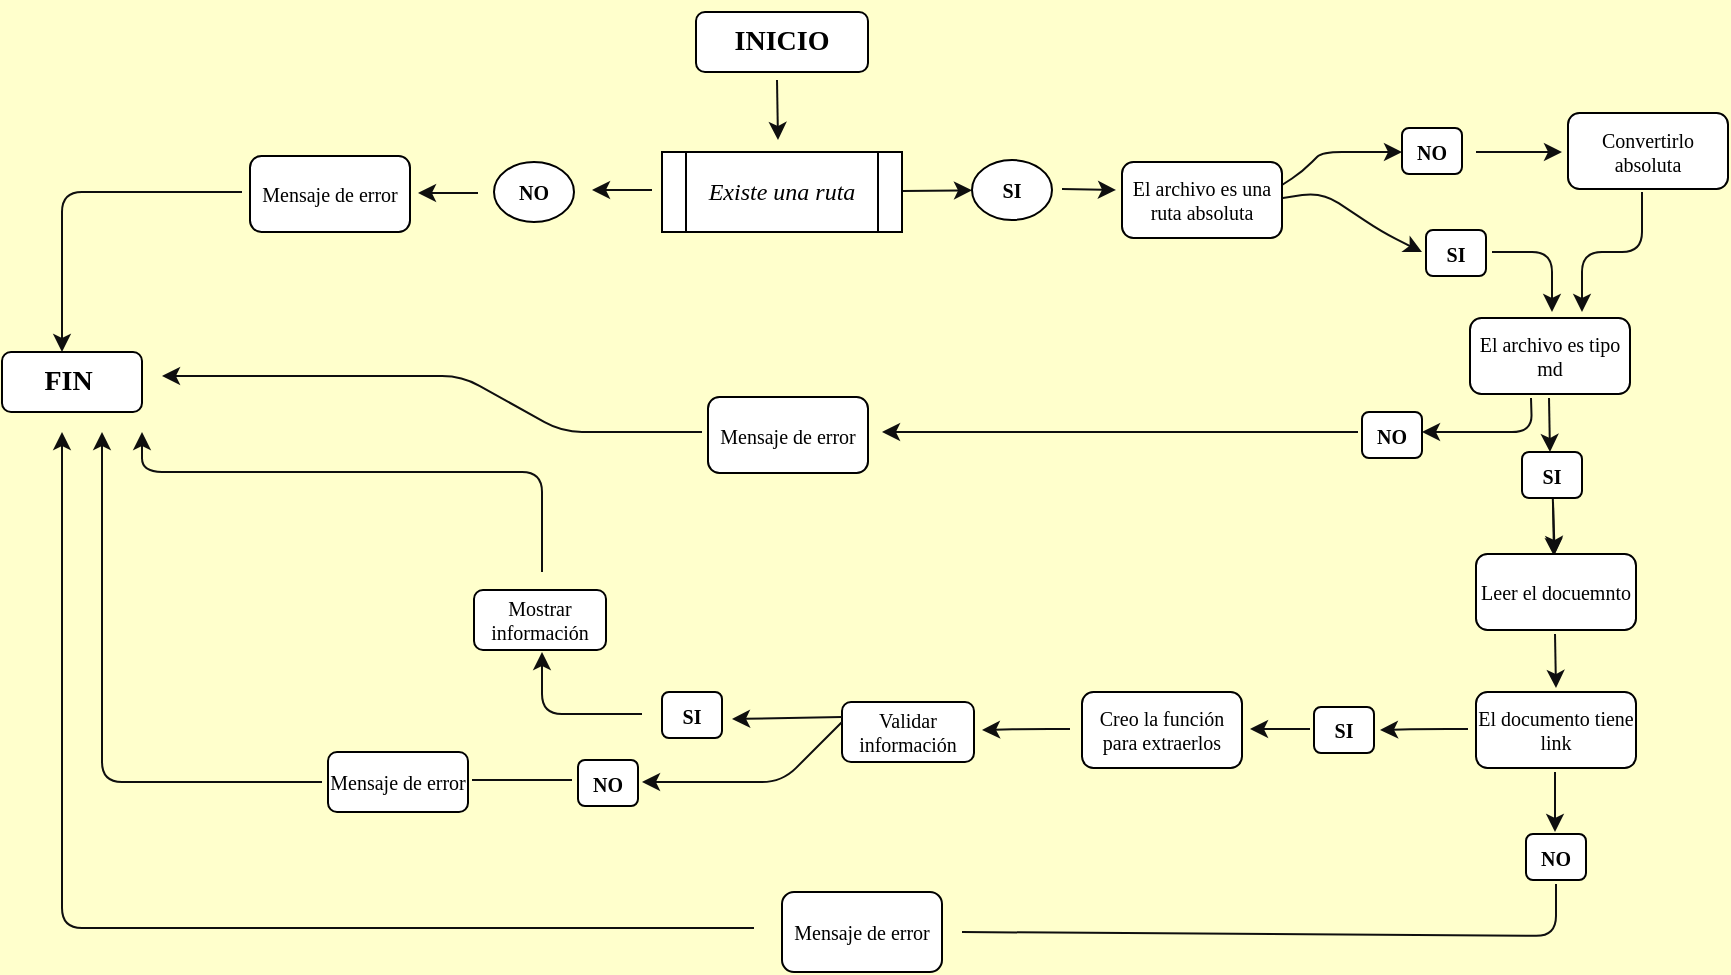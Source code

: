 <mxfile>
    <diagram id="oIsWj-4VGwIDTzhayDQJ" name="Página-1">
        <mxGraphModel dx="900" dy="475" grid="1" gridSize="10" guides="1" tooltips="1" connect="1" arrows="1" fold="1" page="1" pageScale="1" pageWidth="827" pageHeight="1169" background="#FFFFCC" math="0" shadow="0">
            <root>
                <mxCell id="0"/>
                <mxCell id="1" parent="0"/>
                <mxCell id="5" value="&lt;pre&gt;&lt;font face=&quot;Times New Roman&quot;&gt;&lt;span style=&quot;font-size: 14px;&quot;&gt;&lt;b&gt;INICIO&lt;/b&gt;&lt;/span&gt;&lt;/font&gt;&lt;/pre&gt;" style="rounded=1;whiteSpace=wrap;html=1;" vertex="1" parent="1">
                    <mxGeometry x="357" y="10" width="86" height="30" as="geometry"/>
                </mxCell>
                <mxCell id="7" value="" style="endArrow=classic;html=1;fontFamily=Comic Sans MS;fontSize=14;strokeColor=#0F0F0F;" edge="1" parent="1">
                    <mxGeometry width="50" height="50" relative="1" as="geometry">
                        <mxPoint x="397.5" y="44" as="sourcePoint"/>
                        <mxPoint x="398" y="74" as="targetPoint"/>
                    </mxGeometry>
                </mxCell>
                <mxCell id="16" value="" style="edgeStyle=none;html=1;strokeColor=#0F0F0F;fontFamily=Comic Sans MS;fontSize=14;" edge="1" parent="1">
                    <mxGeometry relative="1" as="geometry">
                        <mxPoint x="335" y="99" as="sourcePoint"/>
                        <mxPoint x="305" y="99" as="targetPoint"/>
                    </mxGeometry>
                </mxCell>
                <mxCell id="29" value="" style="edgeStyle=none;html=1;strokeColor=#0F0F0F;fontFamily=Comic Sans MS;fontSize=12;" edge="1" parent="1" source="8" target="11">
                    <mxGeometry relative="1" as="geometry"/>
                </mxCell>
                <mxCell id="8" value="&lt;i&gt;&lt;font style=&quot;font-size: 12px;&quot;&gt;Existe una ruta&lt;/font&gt;&lt;/i&gt;" style="shape=process;whiteSpace=wrap;html=1;backgroundOutline=1;fontFamily=Comic Sans MS;fontSize=14;" vertex="1" parent="1">
                    <mxGeometry x="340" y="80" width="120" height="40" as="geometry"/>
                </mxCell>
                <mxCell id="9" value="" style="endArrow=classic;html=1;strokeColor=#0F0F0F;fontFamily=Comic Sans MS;fontSize=14;" edge="1" parent="1">
                    <mxGeometry width="50" height="50" relative="1" as="geometry">
                        <mxPoint x="540" y="98.5" as="sourcePoint"/>
                        <mxPoint x="567" y="99" as="targetPoint"/>
                    </mxGeometry>
                </mxCell>
                <mxCell id="11" value="&lt;b&gt;&lt;font style=&quot;font-size: 10px;&quot;&gt;SI&lt;/font&gt;&lt;/b&gt;" style="ellipse;whiteSpace=wrap;html=1;fontFamily=Comic Sans MS;fontSize=14;" vertex="1" parent="1">
                    <mxGeometry x="495" y="84" width="40" height="30" as="geometry"/>
                </mxCell>
                <mxCell id="17" value="&lt;b&gt;&lt;font style=&quot;font-size: 10px;&quot;&gt;NO&lt;/font&gt;&lt;/b&gt;" style="ellipse;whiteSpace=wrap;html=1;fontFamily=Comic Sans MS;fontSize=14;" vertex="1" parent="1">
                    <mxGeometry x="256" y="85" width="40" height="30" as="geometry"/>
                </mxCell>
                <mxCell id="21" value="" style="edgeStyle=none;html=1;strokeColor=#0F0F0F;fontFamily=Comic Sans MS;fontSize=14;" edge="1" parent="1">
                    <mxGeometry relative="1" as="geometry">
                        <mxPoint x="248" y="100.5" as="sourcePoint"/>
                        <mxPoint x="218" y="100.5" as="targetPoint"/>
                    </mxGeometry>
                </mxCell>
                <mxCell id="25" value="" style="endArrow=classic;html=1;strokeColor=#0F0F0F;fontFamily=Comic Sans MS;fontSize=10;" edge="1" parent="1">
                    <mxGeometry width="50" height="50" relative="1" as="geometry">
                        <mxPoint x="130" y="100" as="sourcePoint"/>
                        <mxPoint x="40" y="180" as="targetPoint"/>
                        <Array as="points">
                            <mxPoint x="40" y="100"/>
                        </Array>
                    </mxGeometry>
                </mxCell>
                <mxCell id="33" value="" style="endArrow=classic;html=1;strokeColor=#0F0F0F;fontFamily=Comic Sans MS;fontSize=12;" edge="1" parent="1">
                    <mxGeometry width="50" height="50" relative="1" as="geometry">
                        <mxPoint x="650" y="96.5" as="sourcePoint"/>
                        <mxPoint x="710" y="80" as="targetPoint"/>
                        <Array as="points">
                            <mxPoint x="660" y="90"/>
                            <mxPoint x="670" y="80"/>
                        </Array>
                    </mxGeometry>
                </mxCell>
                <mxCell id="35" value="&lt;b&gt;&lt;font style=&quot;font-size: 10px;&quot;&gt;NO&lt;/font&gt;&lt;/b&gt;" style="rounded=1;whiteSpace=wrap;html=1;fontFamily=Comic Sans MS;fontSize=12;align=center;" vertex="1" parent="1">
                    <mxGeometry x="710" y="68" width="30" height="23" as="geometry"/>
                </mxCell>
                <mxCell id="37" value="" style="endArrow=classic;html=1;strokeColor=#0F0F0F;fontFamily=Comic Sans MS;fontSize=10;" edge="1" parent="1">
                    <mxGeometry width="50" height="50" relative="1" as="geometry">
                        <mxPoint x="747" y="80" as="sourcePoint"/>
                        <mxPoint x="790" y="80" as="targetPoint"/>
                    </mxGeometry>
                </mxCell>
                <mxCell id="40" value="" style="endArrow=classic;html=1;strokeColor=#0F0F0F;fontFamily=Comic Sans MS;fontSize=10;" edge="1" parent="1">
                    <mxGeometry width="50" height="50" relative="1" as="geometry">
                        <mxPoint x="644" y="104" as="sourcePoint"/>
                        <mxPoint x="720" y="130" as="targetPoint"/>
                        <Array as="points">
                            <mxPoint x="670" y="100"/>
                            <mxPoint x="700" y="120"/>
                        </Array>
                    </mxGeometry>
                </mxCell>
                <mxCell id="44" value="" style="endArrow=classic;html=1;strokeColor=#0F0F0F;fontFamily=Comic Sans MS;fontSize=10;" edge="1" parent="1">
                    <mxGeometry width="50" height="50" relative="1" as="geometry">
                        <mxPoint x="755" y="130" as="sourcePoint"/>
                        <mxPoint x="785" y="160" as="targetPoint"/>
                        <Array as="points">
                            <mxPoint x="785" y="130"/>
                        </Array>
                    </mxGeometry>
                </mxCell>
                <mxCell id="45" value="El archivo es tipo md" style="rounded=1;whiteSpace=wrap;html=1;fontFamily=Comic Sans MS;fontSize=10;align=center;" vertex="1" parent="1">
                    <mxGeometry x="744" y="163" width="80" height="38" as="geometry"/>
                </mxCell>
                <mxCell id="47" value="El archivo es una ruta absoluta" style="rounded=1;whiteSpace=wrap;html=1;fontFamily=Comic Sans MS;fontSize=10;align=center;" vertex="1" parent="1">
                    <mxGeometry x="570" y="85" width="80" height="38" as="geometry"/>
                </mxCell>
                <mxCell id="49" value="Mensaje de error" style="rounded=1;whiteSpace=wrap;html=1;fontFamily=Comic Sans MS;fontSize=10;align=center;" vertex="1" parent="1">
                    <mxGeometry x="134" y="82" width="80" height="38" as="geometry"/>
                </mxCell>
                <mxCell id="51" value="&lt;div style=&quot;text-align: justify;&quot;&gt;&lt;b style=&quot;background-color: initial;&quot;&gt;&lt;font style=&quot;font-size: 14px;&quot;&gt;FIN&amp;nbsp;&lt;/font&gt;&lt;/b&gt;&lt;/div&gt;" style="rounded=1;whiteSpace=wrap;html=1;fontFamily=Comic Sans MS;fontSize=10;align=center;" vertex="1" parent="1">
                    <mxGeometry x="10" y="180" width="70" height="30" as="geometry"/>
                </mxCell>
                <mxCell id="52" value="&lt;b&gt;&lt;font style=&quot;font-size: 10px;&quot;&gt;SI&lt;/font&gt;&lt;/b&gt;" style="rounded=1;whiteSpace=wrap;html=1;fontFamily=Comic Sans MS;fontSize=12;align=center;" vertex="1" parent="1">
                    <mxGeometry x="722" y="119" width="30" height="23" as="geometry"/>
                </mxCell>
                <mxCell id="53" value="" style="endArrow=classic;html=1;strokeColor=#0F0F0F;fontFamily=Comic Sans MS;fontSize=14;" edge="1" parent="1">
                    <mxGeometry width="50" height="50" relative="1" as="geometry">
                        <mxPoint x="783.5" y="203" as="sourcePoint"/>
                        <mxPoint x="784" y="230" as="targetPoint"/>
                    </mxGeometry>
                </mxCell>
                <mxCell id="67" value="" style="edgeStyle=none;html=1;strokeColor=#0F0F0F;fontFamily=Comic Sans MS;fontSize=14;" edge="1" parent="1" source="54" target="58">
                    <mxGeometry relative="1" as="geometry"/>
                </mxCell>
                <mxCell id="54" value="&lt;b&gt;&lt;font style=&quot;font-size: 10px;&quot;&gt;SI&lt;/font&gt;&lt;/b&gt;" style="rounded=1;whiteSpace=wrap;html=1;fontFamily=Comic Sans MS;fontSize=12;align=center;" vertex="1" parent="1">
                    <mxGeometry x="770" y="230" width="30" height="23" as="geometry"/>
                </mxCell>
                <mxCell id="55" value="" style="endArrow=classic;html=1;strokeColor=#0F0F0F;fontFamily=Comic Sans MS;fontSize=14;" edge="1" parent="1">
                    <mxGeometry width="50" height="50" relative="1" as="geometry">
                        <mxPoint x="785.5" y="255" as="sourcePoint"/>
                        <mxPoint x="786" y="282" as="targetPoint"/>
                    </mxGeometry>
                </mxCell>
                <mxCell id="56" value="Convertirlo absoluta" style="rounded=1;whiteSpace=wrap;html=1;fontFamily=Comic Sans MS;fontSize=10;align=center;" vertex="1" parent="1">
                    <mxGeometry x="793" y="60.5" width="80" height="38" as="geometry"/>
                </mxCell>
                <mxCell id="58" value="Leer el docuemnto" style="rounded=1;whiteSpace=wrap;html=1;fontFamily=Comic Sans MS;fontSize=10;align=center;" vertex="1" parent="1">
                    <mxGeometry x="747" y="281" width="80" height="38" as="geometry"/>
                </mxCell>
                <mxCell id="61" value="" style="endArrow=classic;html=1;strokeColor=#0F0F0F;fontFamily=Comic Sans MS;fontSize=14;" edge="1" parent="1">
                    <mxGeometry width="50" height="50" relative="1" as="geometry">
                        <mxPoint x="774.5" y="203" as="sourcePoint"/>
                        <mxPoint x="720" y="220" as="targetPoint"/>
                        <Array as="points">
                            <mxPoint x="775" y="220"/>
                        </Array>
                    </mxGeometry>
                </mxCell>
                <mxCell id="62" value="&lt;span style=&quot;font-size: 10px;&quot;&gt;&lt;b&gt;NO&lt;/b&gt;&lt;/span&gt;" style="rounded=1;whiteSpace=wrap;html=1;fontFamily=Comic Sans MS;fontSize=12;align=center;" vertex="1" parent="1">
                    <mxGeometry x="690" y="210" width="30" height="23" as="geometry"/>
                </mxCell>
                <mxCell id="63" value="" style="endArrow=classic;html=1;strokeColor=#0F0F0F;fontFamily=Comic Sans MS;fontSize=14;" edge="1" parent="1">
                    <mxGeometry width="50" height="50" relative="1" as="geometry">
                        <mxPoint x="688" y="220" as="sourcePoint"/>
                        <mxPoint x="450" y="220" as="targetPoint"/>
                    </mxGeometry>
                </mxCell>
                <mxCell id="65" value="Mensaje de error" style="rounded=1;whiteSpace=wrap;html=1;fontFamily=Comic Sans MS;fontSize=10;align=center;" vertex="1" parent="1">
                    <mxGeometry x="363" y="202.5" width="80" height="38" as="geometry"/>
                </mxCell>
                <mxCell id="66" value="" style="endArrow=classic;html=1;strokeColor=#0F0F0F;fontFamily=Comic Sans MS;fontSize=14;" edge="1" parent="1">
                    <mxGeometry width="50" height="50" relative="1" as="geometry">
                        <mxPoint x="360" y="220" as="sourcePoint"/>
                        <mxPoint x="90" y="192" as="targetPoint"/>
                        <Array as="points">
                            <mxPoint x="290" y="220"/>
                            <mxPoint x="240" y="192"/>
                        </Array>
                    </mxGeometry>
                </mxCell>
                <mxCell id="68" value="" style="endArrow=classic;html=1;strokeColor=#0F0F0F;fontFamily=Comic Sans MS;fontSize=14;" edge="1" parent="1">
                    <mxGeometry width="50" height="50" relative="1" as="geometry">
                        <mxPoint x="786.5" y="321" as="sourcePoint"/>
                        <mxPoint x="787" y="348" as="targetPoint"/>
                    </mxGeometry>
                </mxCell>
                <mxCell id="69" value="El documento tiene link" style="rounded=1;whiteSpace=wrap;html=1;fontFamily=Comic Sans MS;fontSize=10;align=center;" vertex="1" parent="1">
                    <mxGeometry x="747" y="350" width="80" height="38" as="geometry"/>
                </mxCell>
                <mxCell id="72" value="" style="endArrow=classic;html=1;strokeColor=#0F0F0F;fontFamily=Comic Sans MS;fontSize=14;" edge="1" parent="1">
                    <mxGeometry width="50" height="50" relative="1" as="geometry">
                        <mxPoint x="743" y="368.5" as="sourcePoint"/>
                        <mxPoint x="699" y="369" as="targetPoint"/>
                        <Array as="points">
                            <mxPoint x="723" y="368.5"/>
                        </Array>
                    </mxGeometry>
                </mxCell>
                <mxCell id="73" value="&lt;b&gt;&lt;font style=&quot;font-size: 10px;&quot;&gt;SI&lt;/font&gt;&lt;/b&gt;" style="rounded=1;whiteSpace=wrap;html=1;fontFamily=Comic Sans MS;fontSize=12;align=center;" vertex="1" parent="1">
                    <mxGeometry x="666" y="357.5" width="30" height="23" as="geometry"/>
                </mxCell>
                <mxCell id="74" value="Creo la función para extraerlos" style="rounded=1;whiteSpace=wrap;html=1;fontFamily=Comic Sans MS;fontSize=10;align=center;" vertex="1" parent="1">
                    <mxGeometry x="550" y="350" width="80" height="38" as="geometry"/>
                </mxCell>
                <mxCell id="75" value="" style="edgeStyle=none;html=1;strokeColor=#0F0F0F;fontFamily=Comic Sans MS;fontSize=14;" edge="1" parent="1">
                    <mxGeometry relative="1" as="geometry">
                        <mxPoint x="664" y="368.5" as="sourcePoint"/>
                        <mxPoint x="634" y="368.5" as="targetPoint"/>
                    </mxGeometry>
                </mxCell>
                <mxCell id="78" value="" style="endArrow=classic;html=1;strokeColor=#0F0F0F;fontFamily=Comic Sans MS;fontSize=14;" edge="1" parent="1">
                    <mxGeometry width="50" height="50" relative="1" as="geometry">
                        <mxPoint x="786.5" y="390" as="sourcePoint"/>
                        <mxPoint x="786.5" y="420" as="targetPoint"/>
                    </mxGeometry>
                </mxCell>
                <mxCell id="80" value="&lt;span style=&quot;font-size: 10px;&quot;&gt;&lt;b&gt;NO&lt;/b&gt;&lt;/span&gt;" style="rounded=1;whiteSpace=wrap;html=1;fontFamily=Comic Sans MS;fontSize=12;align=center;" vertex="1" parent="1">
                    <mxGeometry x="772" y="421" width="30" height="23" as="geometry"/>
                </mxCell>
                <mxCell id="81" value="" style="endArrow=none;html=1;strokeColor=#0F0F0F;fontFamily=Comic Sans MS;fontSize=14;" edge="1" parent="1">
                    <mxGeometry width="50" height="50" relative="1" as="geometry">
                        <mxPoint x="490" y="470" as="sourcePoint"/>
                        <mxPoint x="787" y="446" as="targetPoint"/>
                        <Array as="points">
                            <mxPoint x="787" y="472"/>
                        </Array>
                    </mxGeometry>
                </mxCell>
                <mxCell id="82" value="Mensaje de error" style="rounded=1;whiteSpace=wrap;html=1;fontFamily=Comic Sans MS;fontSize=10;align=center;" vertex="1" parent="1">
                    <mxGeometry x="173" y="380" width="70" height="30" as="geometry"/>
                </mxCell>
                <mxCell id="83" value="" style="endArrow=classic;html=1;strokeColor=#0F0F0F;fontFamily=Comic Sans MS;fontSize=14;" edge="1" parent="1">
                    <mxGeometry width="50" height="50" relative="1" as="geometry">
                        <mxPoint x="386" y="468" as="sourcePoint"/>
                        <mxPoint x="40" y="220" as="targetPoint"/>
                        <Array as="points">
                            <mxPoint x="40" y="468"/>
                        </Array>
                    </mxGeometry>
                </mxCell>
                <mxCell id="84" value="" style="endArrow=classic;html=1;strokeColor=#0F0F0F;fontFamily=Comic Sans MS;fontSize=14;" edge="1" parent="1">
                    <mxGeometry width="50" height="50" relative="1" as="geometry">
                        <mxPoint x="830" y="100" as="sourcePoint"/>
                        <mxPoint x="800" y="160" as="targetPoint"/>
                        <Array as="points">
                            <mxPoint x="830" y="130"/>
                            <mxPoint x="800" y="130"/>
                        </Array>
                    </mxGeometry>
                </mxCell>
                <mxCell id="86" value="" style="endArrow=classic;html=1;strokeColor=#0F0F0F;fontFamily=Comic Sans MS;fontSize=14;" edge="1" parent="1">
                    <mxGeometry width="50" height="50" relative="1" as="geometry">
                        <mxPoint x="544" y="368.5" as="sourcePoint"/>
                        <mxPoint x="500" y="369" as="targetPoint"/>
                        <Array as="points">
                            <mxPoint x="524" y="368.5"/>
                        </Array>
                    </mxGeometry>
                </mxCell>
                <mxCell id="87" value="Validar información" style="rounded=1;whiteSpace=wrap;html=1;fontFamily=Comic Sans MS;fontSize=10;align=center;" vertex="1" parent="1">
                    <mxGeometry x="430" y="355" width="66" height="30" as="geometry"/>
                </mxCell>
                <mxCell id="88" value="" style="endArrow=classic;html=1;strokeColor=#0F0F0F;fontFamily=Comic Sans MS;fontSize=12;exitX=0;exitY=0.25;exitDx=0;exitDy=0;" edge="1" parent="1" source="87">
                    <mxGeometry width="50" height="50" relative="1" as="geometry">
                        <mxPoint x="425" y="363.5" as="sourcePoint"/>
                        <mxPoint x="375" y="363.5" as="targetPoint"/>
                    </mxGeometry>
                </mxCell>
                <mxCell id="89" value="" style="endArrow=classic;html=1;strokeColor=#0F0F0F;fontFamily=Comic Sans MS;fontSize=12;exitX=0;exitY=0.5;exitDx=0;exitDy=0;exitPerimeter=0;" edge="1" parent="1">
                    <mxGeometry width="50" height="50" relative="1" as="geometry">
                        <mxPoint x="430" y="365" as="sourcePoint"/>
                        <mxPoint x="330" y="395" as="targetPoint"/>
                        <Array as="points">
                            <mxPoint x="400" y="395"/>
                        </Array>
                    </mxGeometry>
                </mxCell>
                <mxCell id="90" value="&lt;b&gt;&lt;font style=&quot;font-size: 10px;&quot;&gt;SI&lt;/font&gt;&lt;/b&gt;" style="rounded=1;whiteSpace=wrap;html=1;fontFamily=Comic Sans MS;fontSize=12;align=center;" vertex="1" parent="1">
                    <mxGeometry x="340" y="350" width="30" height="23" as="geometry"/>
                </mxCell>
                <mxCell id="92" value="&lt;span style=&quot;font-size: 10px;&quot;&gt;&lt;b&gt;NO&lt;/b&gt;&lt;/span&gt;" style="rounded=1;whiteSpace=wrap;html=1;fontFamily=Comic Sans MS;fontSize=12;align=center;" vertex="1" parent="1">
                    <mxGeometry x="298" y="384" width="30" height="23" as="geometry"/>
                </mxCell>
                <mxCell id="94" value="" style="endArrow=none;html=1;strokeColor=#0F0F0F;fontFamily=Comic Sans MS;fontSize=12;" edge="1" parent="1">
                    <mxGeometry width="50" height="50" relative="1" as="geometry">
                        <mxPoint x="295" y="394" as="sourcePoint"/>
                        <mxPoint x="245" y="394" as="targetPoint"/>
                    </mxGeometry>
                </mxCell>
                <mxCell id="95" value="Mensaje de error" style="rounded=1;whiteSpace=wrap;html=1;fontFamily=Comic Sans MS;fontSize=10;align=center;" vertex="1" parent="1">
                    <mxGeometry x="400" y="450" width="80" height="40" as="geometry"/>
                </mxCell>
                <mxCell id="96" value="" style="endArrow=classic;html=1;strokeColor=#0F0F0F;fontFamily=Comic Sans MS;fontSize=12;" edge="1" parent="1">
                    <mxGeometry width="50" height="50" relative="1" as="geometry">
                        <mxPoint x="170" y="395" as="sourcePoint"/>
                        <mxPoint x="60" y="220" as="targetPoint"/>
                        <Array as="points">
                            <mxPoint x="60" y="395"/>
                        </Array>
                    </mxGeometry>
                </mxCell>
                <mxCell id="97" value="" style="endArrow=classic;html=1;strokeColor=#0F0F0F;fontFamily=Comic Sans MS;fontSize=12;" edge="1" parent="1">
                    <mxGeometry width="50" height="50" relative="1" as="geometry">
                        <mxPoint x="330" y="361" as="sourcePoint"/>
                        <mxPoint x="280" y="330" as="targetPoint"/>
                        <Array as="points">
                            <mxPoint x="280" y="361"/>
                        </Array>
                    </mxGeometry>
                </mxCell>
                <mxCell id="98" value="Mostrar información" style="rounded=1;whiteSpace=wrap;html=1;fontFamily=Comic Sans MS;fontSize=10;align=center;" vertex="1" parent="1">
                    <mxGeometry x="246" y="299" width="66" height="30" as="geometry"/>
                </mxCell>
                <mxCell id="99" value="" style="endArrow=classic;html=1;strokeColor=#0F0F0F;fontFamily=Comic Sans MS;fontSize=12;" edge="1" parent="1">
                    <mxGeometry width="50" height="50" relative="1" as="geometry">
                        <mxPoint x="280" y="290" as="sourcePoint"/>
                        <mxPoint x="80" y="220" as="targetPoint"/>
                        <Array as="points">
                            <mxPoint x="280" y="240"/>
                            <mxPoint x="80" y="240"/>
                        </Array>
                    </mxGeometry>
                </mxCell>
            </root>
        </mxGraphModel>
    </diagram>
</mxfile>